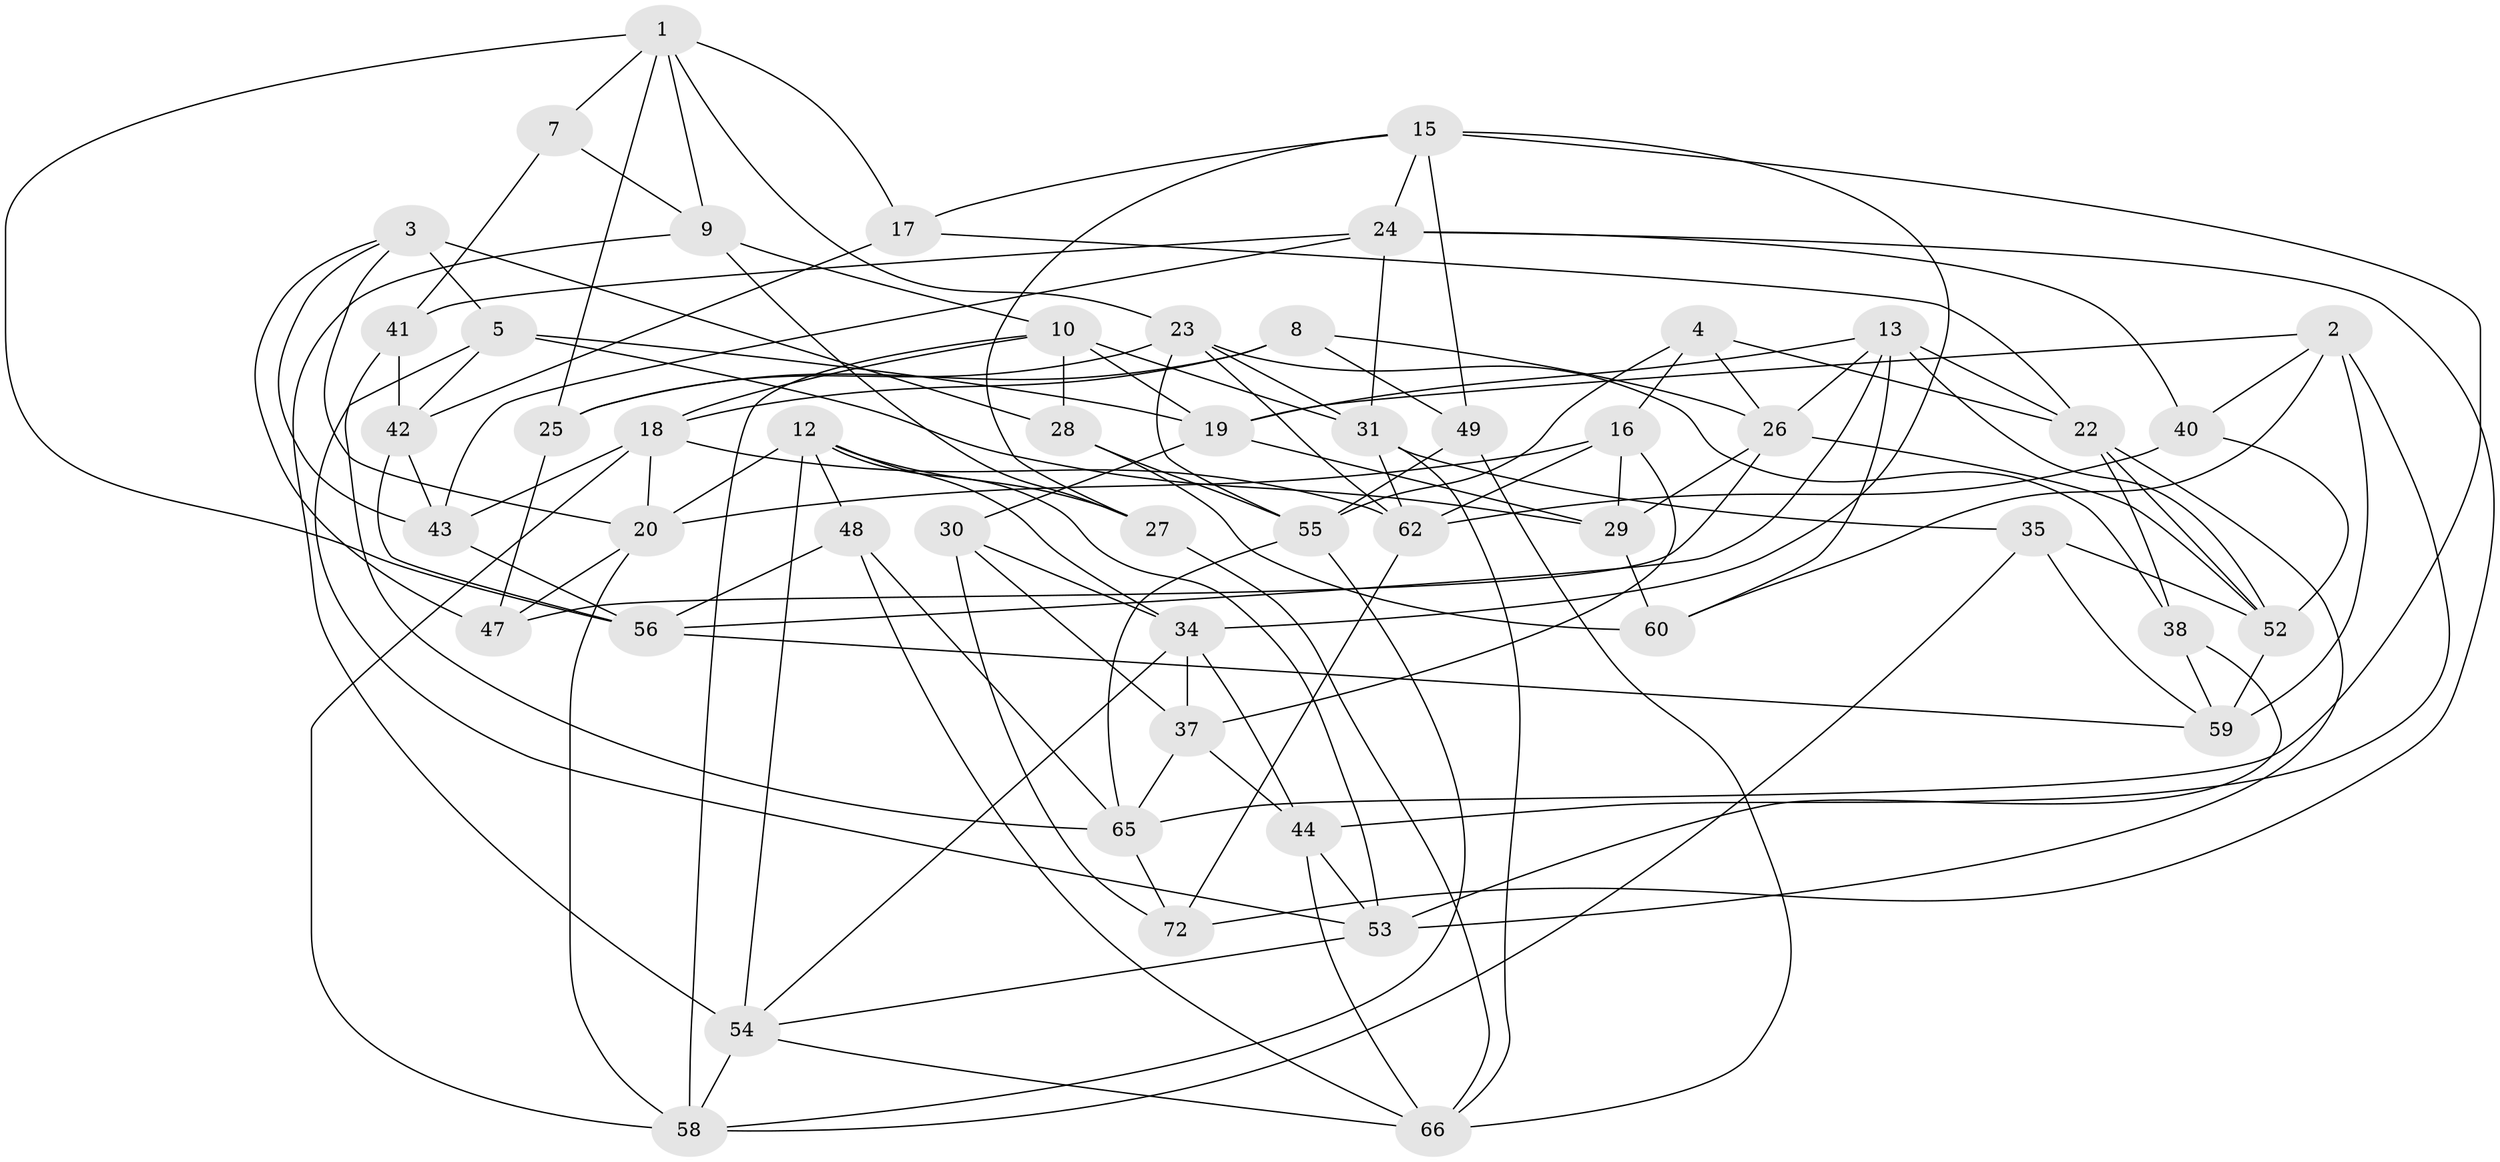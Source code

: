 // Generated by graph-tools (version 1.1) at 2025/24/03/03/25 07:24:30]
// undirected, 51 vertices, 130 edges
graph export_dot {
graph [start="1"]
  node [color=gray90,style=filled];
  1 [super="+21"];
  2 [super="+14"];
  3 [super="+61"];
  4;
  5 [super="+6"];
  7;
  8;
  9 [super="+51"];
  10 [super="+11"];
  12 [super="+32"];
  13 [super="+68"];
  15 [super="+39"];
  16 [super="+85"];
  17;
  18 [super="+46"];
  19 [super="+45"];
  20 [super="+79"];
  22 [super="+36"];
  23 [super="+57"];
  24 [super="+33"];
  25;
  26 [super="+69"];
  27;
  28;
  29 [super="+70"];
  30;
  31 [super="+84"];
  34 [super="+73"];
  35;
  37 [super="+75"];
  38;
  40;
  41;
  42 [super="+77"];
  43 [super="+50"];
  44 [super="+83"];
  47;
  48;
  49;
  52 [super="+63"];
  53 [super="+67"];
  54 [super="+74"];
  55 [super="+81"];
  56 [super="+64"];
  58 [super="+80"];
  59 [super="+78"];
  60;
  62 [super="+82"];
  65 [super="+76"];
  66 [super="+71"];
  72;
  1 -- 7;
  1 -- 25;
  1 -- 56;
  1 -- 17;
  1 -- 9;
  1 -- 23;
  2 -- 40;
  2 -- 60;
  2 -- 44;
  2 -- 59 [weight=2];
  2 -- 19;
  3 -- 5 [weight=2];
  3 -- 47;
  3 -- 43;
  3 -- 28;
  3 -- 20;
  4 -- 26;
  4 -- 55;
  4 -- 16;
  4 -- 22;
  5 -- 29;
  5 -- 53;
  5 -- 42;
  5 -- 19;
  7 -- 41;
  7 -- 9 [weight=2];
  8 -- 26;
  8 -- 18;
  8 -- 49;
  8 -- 25;
  9 -- 27;
  9 -- 54;
  9 -- 10;
  10 -- 18;
  10 -- 19;
  10 -- 28;
  10 -- 58;
  10 -- 31;
  12 -- 48;
  12 -- 53;
  12 -- 54;
  12 -- 34;
  12 -- 27;
  12 -- 20;
  13 -- 22;
  13 -- 56;
  13 -- 52;
  13 -- 26;
  13 -- 19;
  13 -- 60;
  15 -- 65;
  15 -- 24;
  15 -- 27;
  15 -- 17;
  15 -- 34;
  15 -- 49;
  16 -- 37;
  16 -- 29 [weight=2];
  16 -- 20;
  16 -- 62;
  17 -- 42;
  17 -- 22;
  18 -- 62;
  18 -- 58;
  18 -- 20;
  18 -- 43;
  19 -- 29;
  19 -- 30;
  20 -- 47;
  20 -- 58;
  22 -- 52;
  22 -- 38;
  22 -- 53;
  23 -- 38;
  23 -- 25;
  23 -- 31;
  23 -- 62;
  23 -- 55;
  24 -- 40;
  24 -- 72;
  24 -- 41;
  24 -- 31;
  24 -- 43;
  25 -- 47;
  26 -- 29;
  26 -- 47;
  26 -- 52;
  27 -- 66;
  28 -- 60;
  28 -- 55;
  29 -- 60;
  30 -- 34;
  30 -- 72;
  30 -- 37;
  31 -- 35;
  31 -- 62;
  31 -- 66;
  34 -- 44;
  34 -- 37;
  34 -- 54;
  35 -- 52;
  35 -- 58;
  35 -- 59;
  37 -- 65;
  37 -- 44 [weight=2];
  38 -- 53;
  38 -- 59;
  40 -- 52;
  40 -- 62;
  41 -- 65;
  41 -- 42;
  42 -- 56;
  42 -- 43 [weight=2];
  43 -- 56;
  44 -- 66;
  44 -- 53;
  48 -- 66;
  48 -- 56;
  48 -- 65;
  49 -- 66;
  49 -- 55;
  52 -- 59;
  53 -- 54;
  54 -- 58;
  54 -- 66;
  55 -- 65;
  55 -- 58;
  56 -- 59;
  62 -- 72;
  65 -- 72;
}
